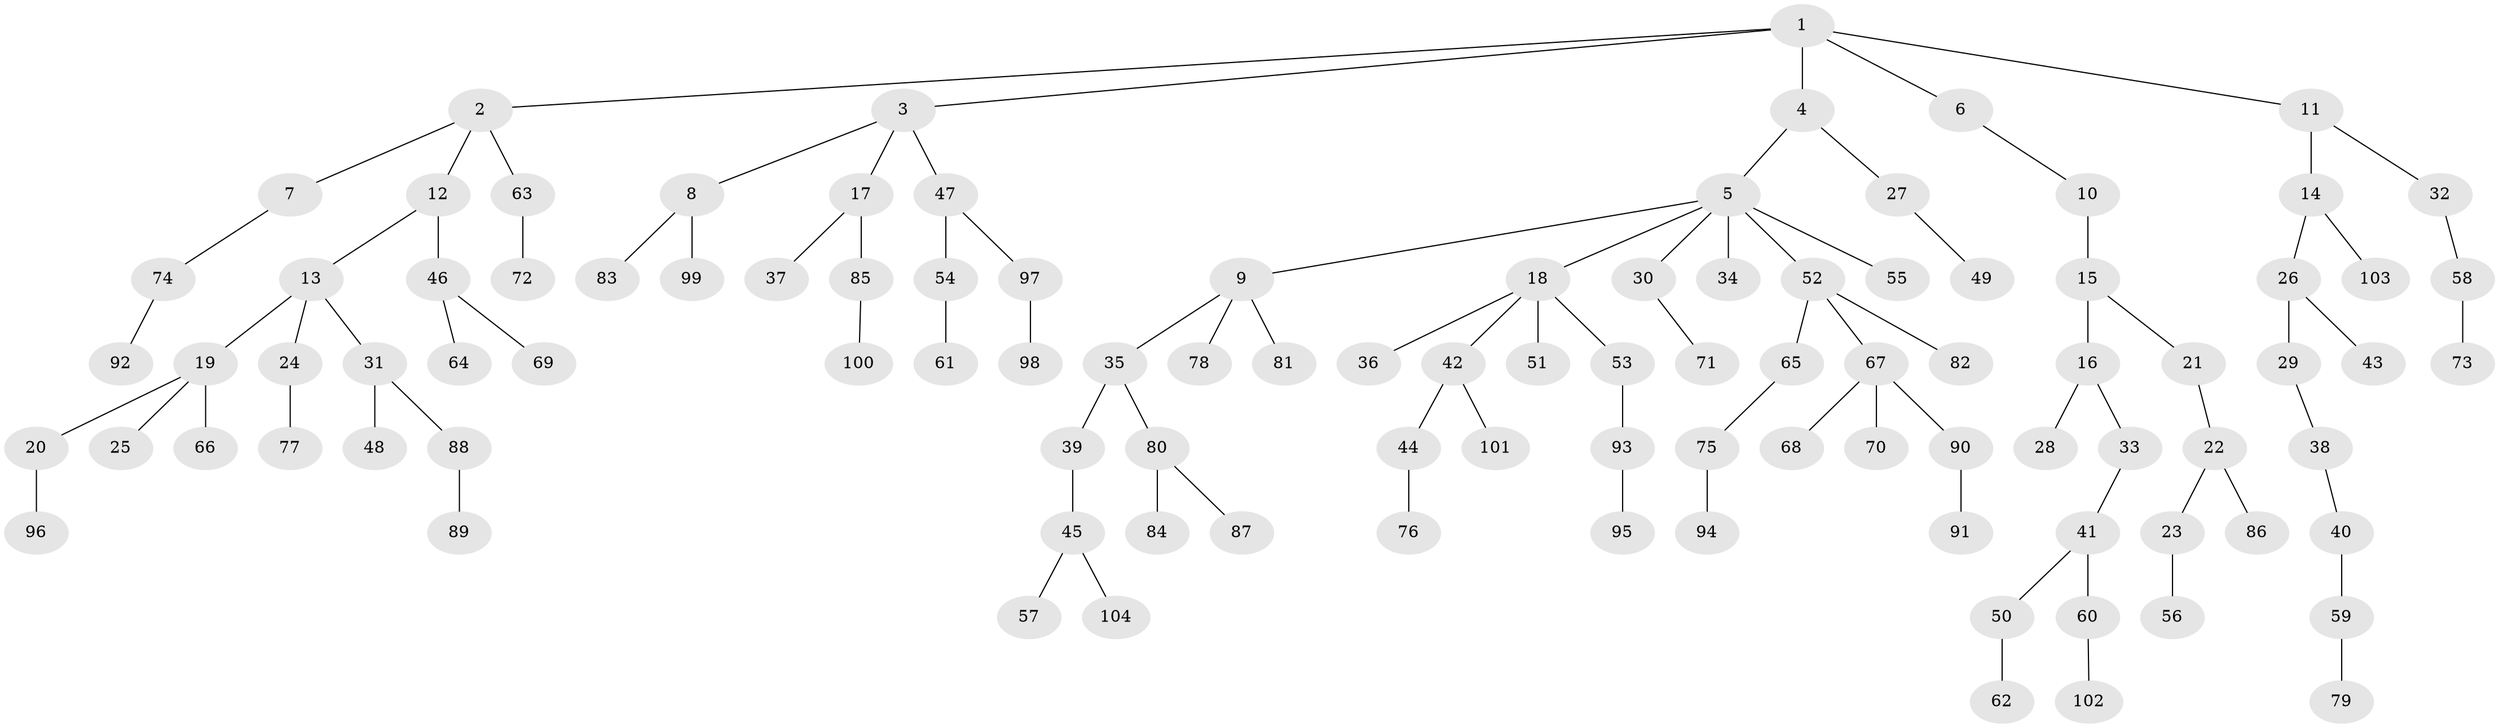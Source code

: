 // coarse degree distribution, {7: 0.027777777777777776, 5: 0.041666666666666664, 3: 0.125, 2: 0.2777777777777778, 4: 0.013888888888888888, 6: 0.013888888888888888, 1: 0.5}
// Generated by graph-tools (version 1.1) at 2025/24/03/03/25 07:24:06]
// undirected, 104 vertices, 103 edges
graph export_dot {
graph [start="1"]
  node [color=gray90,style=filled];
  1;
  2;
  3;
  4;
  5;
  6;
  7;
  8;
  9;
  10;
  11;
  12;
  13;
  14;
  15;
  16;
  17;
  18;
  19;
  20;
  21;
  22;
  23;
  24;
  25;
  26;
  27;
  28;
  29;
  30;
  31;
  32;
  33;
  34;
  35;
  36;
  37;
  38;
  39;
  40;
  41;
  42;
  43;
  44;
  45;
  46;
  47;
  48;
  49;
  50;
  51;
  52;
  53;
  54;
  55;
  56;
  57;
  58;
  59;
  60;
  61;
  62;
  63;
  64;
  65;
  66;
  67;
  68;
  69;
  70;
  71;
  72;
  73;
  74;
  75;
  76;
  77;
  78;
  79;
  80;
  81;
  82;
  83;
  84;
  85;
  86;
  87;
  88;
  89;
  90;
  91;
  92;
  93;
  94;
  95;
  96;
  97;
  98;
  99;
  100;
  101;
  102;
  103;
  104;
  1 -- 2;
  1 -- 3;
  1 -- 4;
  1 -- 6;
  1 -- 11;
  2 -- 7;
  2 -- 12;
  2 -- 63;
  3 -- 8;
  3 -- 17;
  3 -- 47;
  4 -- 5;
  4 -- 27;
  5 -- 9;
  5 -- 18;
  5 -- 30;
  5 -- 34;
  5 -- 52;
  5 -- 55;
  6 -- 10;
  7 -- 74;
  8 -- 83;
  8 -- 99;
  9 -- 35;
  9 -- 78;
  9 -- 81;
  10 -- 15;
  11 -- 14;
  11 -- 32;
  12 -- 13;
  12 -- 46;
  13 -- 19;
  13 -- 24;
  13 -- 31;
  14 -- 26;
  14 -- 103;
  15 -- 16;
  15 -- 21;
  16 -- 28;
  16 -- 33;
  17 -- 37;
  17 -- 85;
  18 -- 36;
  18 -- 42;
  18 -- 51;
  18 -- 53;
  19 -- 20;
  19 -- 25;
  19 -- 66;
  20 -- 96;
  21 -- 22;
  22 -- 23;
  22 -- 86;
  23 -- 56;
  24 -- 77;
  26 -- 29;
  26 -- 43;
  27 -- 49;
  29 -- 38;
  30 -- 71;
  31 -- 48;
  31 -- 88;
  32 -- 58;
  33 -- 41;
  35 -- 39;
  35 -- 80;
  38 -- 40;
  39 -- 45;
  40 -- 59;
  41 -- 50;
  41 -- 60;
  42 -- 44;
  42 -- 101;
  44 -- 76;
  45 -- 57;
  45 -- 104;
  46 -- 64;
  46 -- 69;
  47 -- 54;
  47 -- 97;
  50 -- 62;
  52 -- 65;
  52 -- 67;
  52 -- 82;
  53 -- 93;
  54 -- 61;
  58 -- 73;
  59 -- 79;
  60 -- 102;
  63 -- 72;
  65 -- 75;
  67 -- 68;
  67 -- 70;
  67 -- 90;
  74 -- 92;
  75 -- 94;
  80 -- 84;
  80 -- 87;
  85 -- 100;
  88 -- 89;
  90 -- 91;
  93 -- 95;
  97 -- 98;
}
